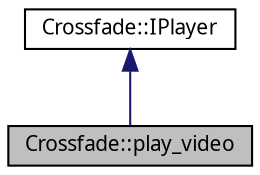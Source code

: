 digraph G
{
  edge [fontname="FreeSans.ttf",fontsize=10,labelfontname="FreeSans.ttf",labelfontsize=10];
  node [fontname="FreeSans.ttf",fontsize=10,shape=record];
  Node1 [label="Crossfade::play_video",height=0.2,width=0.4,color="black", fillcolor="grey75", style="filled" fontcolor="black"];
  Node2 -> Node1 [dir=back,color="midnightblue",fontsize=10,style="solid",fontname="FreeSans.ttf"];
  Node2 [label="Crossfade::IPlayer",height=0.2,width=0.4,color="black", fillcolor="white", style="filled",URL="$interface_crossfade_1_1_i_player.html",tooltip="The interface a player plug-in has to implement, so the Player singleton can use..."];
}
